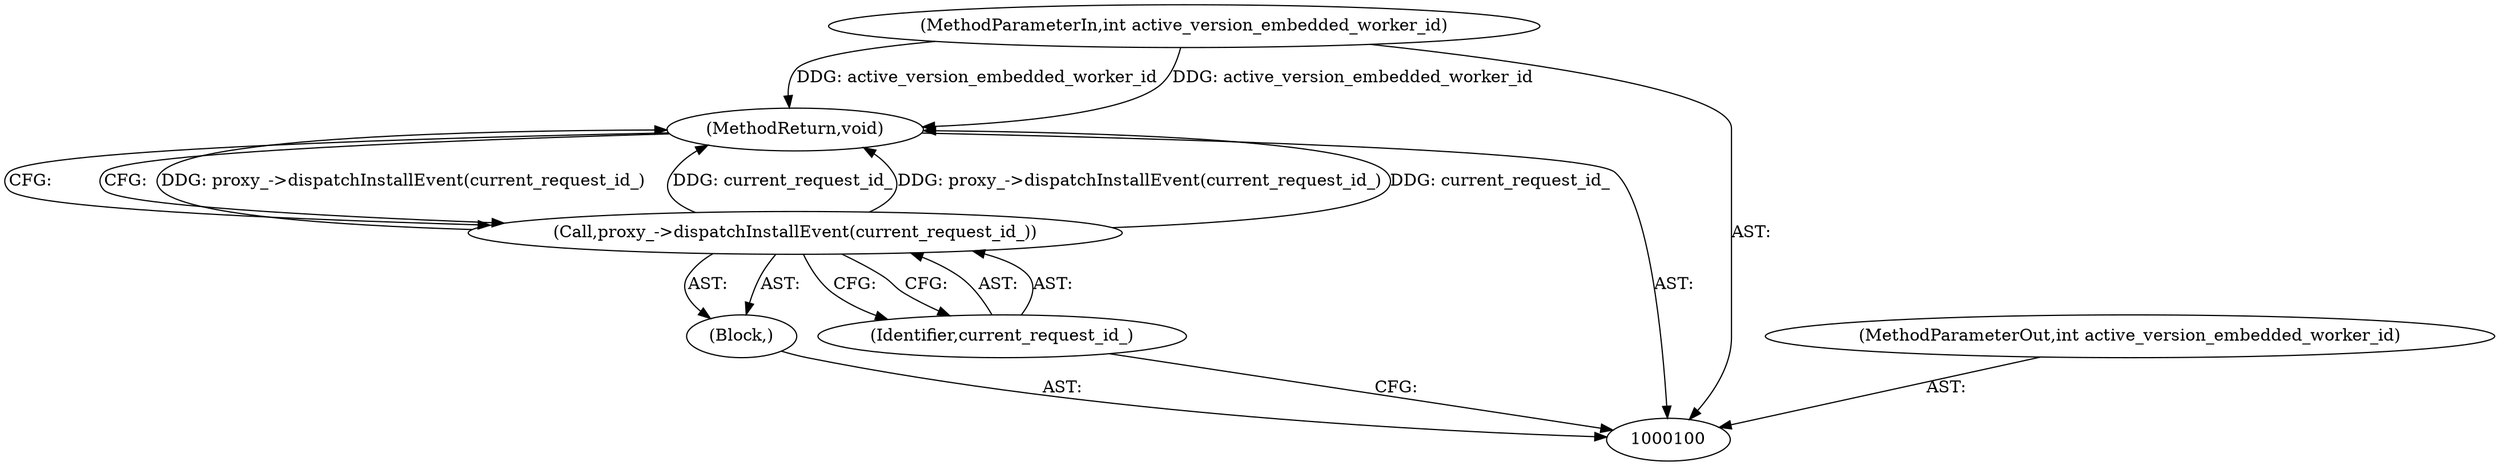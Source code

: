 digraph "0_Chrome_a5333583f14284a411abac2fef7caed889a8bba3" {
"1000105" [label="(MethodReturn,void)"];
"1000102" [label="(Block,)"];
"1000101" [label="(MethodParameterIn,int active_version_embedded_worker_id)"];
"1000114" [label="(MethodParameterOut,int active_version_embedded_worker_id)"];
"1000103" [label="(Call,proxy_->dispatchInstallEvent(current_request_id_))"];
"1000104" [label="(Identifier,current_request_id_)"];
"1000105" -> "1000100"  [label="AST: "];
"1000105" -> "1000103"  [label="CFG: "];
"1000103" -> "1000105"  [label="DDG: proxy_->dispatchInstallEvent(current_request_id_)"];
"1000103" -> "1000105"  [label="DDG: current_request_id_"];
"1000101" -> "1000105"  [label="DDG: active_version_embedded_worker_id"];
"1000102" -> "1000100"  [label="AST: "];
"1000103" -> "1000102"  [label="AST: "];
"1000101" -> "1000100"  [label="AST: "];
"1000101" -> "1000105"  [label="DDG: active_version_embedded_worker_id"];
"1000114" -> "1000100"  [label="AST: "];
"1000103" -> "1000102"  [label="AST: "];
"1000103" -> "1000104"  [label="CFG: "];
"1000104" -> "1000103"  [label="AST: "];
"1000105" -> "1000103"  [label="CFG: "];
"1000103" -> "1000105"  [label="DDG: proxy_->dispatchInstallEvent(current_request_id_)"];
"1000103" -> "1000105"  [label="DDG: current_request_id_"];
"1000104" -> "1000103"  [label="AST: "];
"1000104" -> "1000100"  [label="CFG: "];
"1000103" -> "1000104"  [label="CFG: "];
}
